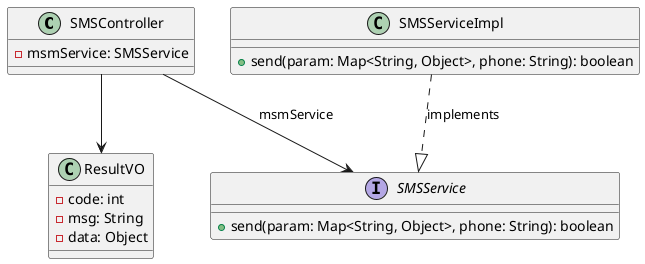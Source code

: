 @startuml

class SMSController {
    - msmService: SMSService
}

interface SMSService {
    + send(param: Map<String, Object>, phone: String): boolean
}

class SMSServiceImpl {
    + send(param: Map<String, Object>, phone: String): boolean
}

class ResultVO {
    - code: int
    - msg: String
    - data: Object
}

SMSController --> SMSService : msmService
SMSServiceImpl ..|> SMSService : implements
SMSController --> ResultVO

@enduml
